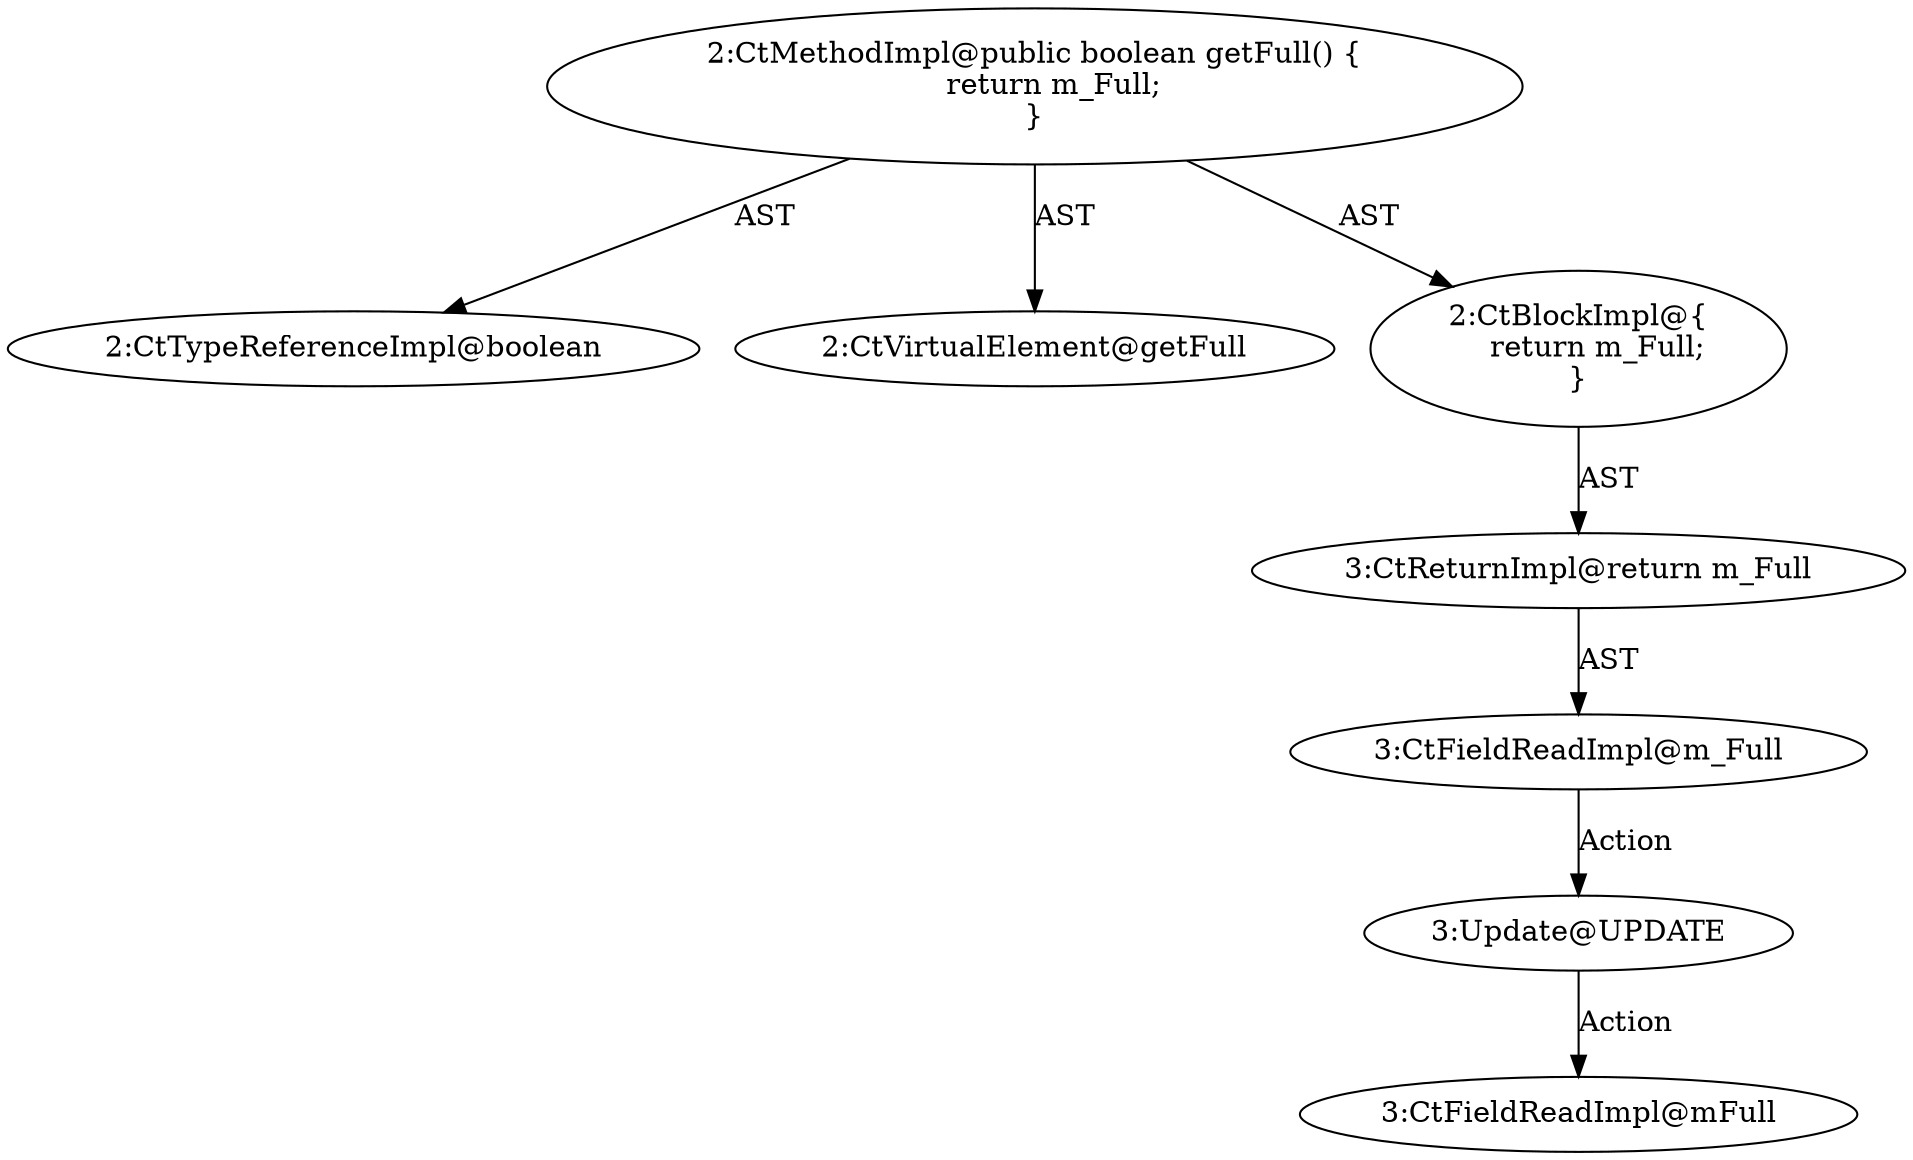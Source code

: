digraph "getFull#?" {
0 [label="2:CtTypeReferenceImpl@boolean" shape=ellipse]
1 [label="2:CtVirtualElement@getFull" shape=ellipse]
2 [label="3:CtFieldReadImpl@m_Full" shape=ellipse]
3 [label="3:CtReturnImpl@return m_Full" shape=ellipse]
4 [label="2:CtBlockImpl@\{
    return m_Full;
\}" shape=ellipse]
5 [label="2:CtMethodImpl@public boolean getFull() \{
    return m_Full;
\}" shape=ellipse]
6 [label="3:Update@UPDATE" shape=ellipse]
7 [label="3:CtFieldReadImpl@mFull" shape=ellipse]
2 -> 6 [label="Action"];
3 -> 2 [label="AST"];
4 -> 3 [label="AST"];
5 -> 1 [label="AST"];
5 -> 0 [label="AST"];
5 -> 4 [label="AST"];
6 -> 7 [label="Action"];
}